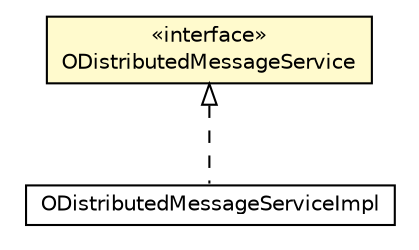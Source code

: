 #!/usr/local/bin/dot
#
# Class diagram 
# Generated by UMLGraph version R5_6-24-gf6e263 (http://www.umlgraph.org/)
#

digraph G {
	edge [fontname="Helvetica",fontsize=10,labelfontname="Helvetica",labelfontsize=10];
	node [fontname="Helvetica",fontsize=10,shape=plaintext];
	nodesep=0.25;
	ranksep=0.5;
	// com.orientechnologies.orient.server.distributed.ODistributedMessageService
	c2811112 [label=<<table title="com.orientechnologies.orient.server.distributed.ODistributedMessageService" border="0" cellborder="1" cellspacing="0" cellpadding="2" port="p" bgcolor="lemonChiffon" href="./ODistributedMessageService.html">
		<tr><td><table border="0" cellspacing="0" cellpadding="1">
<tr><td align="center" balign="center"> &#171;interface&#187; </td></tr>
<tr><td align="center" balign="center"> ODistributedMessageService </td></tr>
		</table></td></tr>
		</table>>, URL="./ODistributedMessageService.html", fontname="Helvetica", fontcolor="black", fontsize=10.0];
	// com.orientechnologies.orient.server.distributed.impl.ODistributedMessageServiceImpl
	c2811421 [label=<<table title="com.orientechnologies.orient.server.distributed.impl.ODistributedMessageServiceImpl" border="0" cellborder="1" cellspacing="0" cellpadding="2" port="p" href="./impl/ODistributedMessageServiceImpl.html">
		<tr><td><table border="0" cellspacing="0" cellpadding="1">
<tr><td align="center" balign="center"> ODistributedMessageServiceImpl </td></tr>
		</table></td></tr>
		</table>>, URL="./impl/ODistributedMessageServiceImpl.html", fontname="Helvetica", fontcolor="black", fontsize=10.0];
	//com.orientechnologies.orient.server.distributed.impl.ODistributedMessageServiceImpl implements com.orientechnologies.orient.server.distributed.ODistributedMessageService
	c2811112:p -> c2811421:p [dir=back,arrowtail=empty,style=dashed];
}

